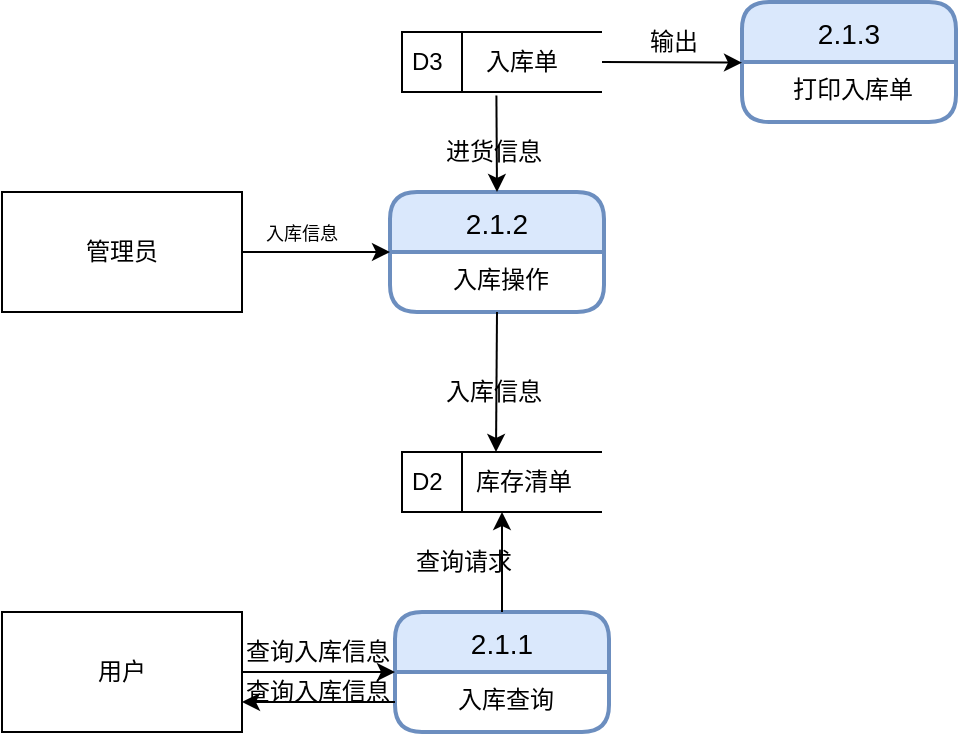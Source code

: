 <mxfile version="10.6.1" type="github"><diagram id="dhwkty_AlcniORoovK5R" name="Page-1"><mxGraphModel dx="1667" dy="403" grid="1" gridSize="10" guides="1" tooltips="1" connect="1" arrows="1" fold="1" page="1" pageScale="1" pageWidth="827" pageHeight="1169" math="0" shadow="0"><root><mxCell id="0"/><mxCell id="1" parent="0"/><mxCell id="NMSrnLNrcJJBkJ3dv9SG-1" value="D3" style="html=1;dashed=0;whitespace=wrap;shape=mxgraph.dfd.dataStoreID;align=left;spacingLeft=3;points=[[0,0],[0.5,0],[1,0],[0,0.5],[1,0.5],[0,1],[0.5,1],[1,1]];" parent="1" vertex="1"><mxGeometry x="40" y="70" width="100" height="30" as="geometry"/></mxCell><mxCell id="NMSrnLNrcJJBkJ3dv9SG-2" value="入库单" style="text;html=1;resizable=0;points=[];autosize=1;align=left;verticalAlign=top;spacingTop=-4;" parent="1" vertex="1"><mxGeometry x="80" y="75" width="50" height="20" as="geometry"/></mxCell><mxCell id="NMSrnLNrcJJBkJ3dv9SG-3" value="2.1.2" style="swimlane;childLayout=stackLayout;horizontal=1;startSize=30;horizontalStack=0;rounded=1;fontSize=14;fontStyle=0;strokeWidth=2;resizeParent=0;resizeLast=1;shadow=0;dashed=0;align=center;fillColor=#dae8fc;strokeColor=#6c8ebf;" parent="1" vertex="1"><mxGeometry x="34" y="150" width="107" height="60" as="geometry"/></mxCell><mxCell id="NMSrnLNrcJJBkJ3dv9SG-4" value="入库操作" style="align=center;strokeColor=none;fillColor=none;spacingLeft=4;fontSize=12;verticalAlign=top;resizable=0;rotatable=0;part=1;" parent="NMSrnLNrcJJBkJ3dv9SG-3" vertex="1"><mxGeometry y="30" width="107" height="30" as="geometry"/></mxCell><mxCell id="NMSrnLNrcJJBkJ3dv9SG-5" value="" style="endArrow=classic;html=1;entryX=0.5;entryY=0;entryDx=0;entryDy=0;exitX=0.472;exitY=1.06;exitDx=0;exitDy=0;exitPerimeter=0;" parent="1" source="NMSrnLNrcJJBkJ3dv9SG-1" target="NMSrnLNrcJJBkJ3dv9SG-3" edge="1"><mxGeometry width="50" height="50" relative="1" as="geometry"><mxPoint x="10" y="160" as="sourcePoint"/><mxPoint x="60" y="110" as="targetPoint"/></mxGeometry></mxCell><mxCell id="xRN1GW7IkJIaRzZJkUfV-1" value="进货信息" style="text;html=1;resizable=0;points=[];autosize=1;align=left;verticalAlign=top;spacingTop=-4;" parent="1" vertex="1"><mxGeometry x="60" y="120" width="60" height="20" as="geometry"/></mxCell><mxCell id="xRN1GW7IkJIaRzZJkUfV-3" value="" style="endArrow=classic;html=1;exitX=1;exitY=0.5;exitDx=0;exitDy=0;entryX=0;entryY=0.5;entryDx=0;entryDy=0;" parent="1" target="NMSrnLNrcJJBkJ3dv9SG-3" edge="1"><mxGeometry width="50" height="50" relative="1" as="geometry"><mxPoint x="-40" y="180" as="sourcePoint"/><mxPoint x="30" y="170" as="targetPoint"/></mxGeometry></mxCell><mxCell id="xRN1GW7IkJIaRzZJkUfV-4" value="&lt;font style=&quot;font-size: 9px&quot;&gt;入库信息&lt;/font&gt;" style="text;html=1;resizable=0;points=[];autosize=1;align=left;verticalAlign=top;spacingTop=-4;" parent="1" vertex="1"><mxGeometry x="-30" y="160" width="60" height="20" as="geometry"/></mxCell><mxCell id="xRN1GW7IkJIaRzZJkUfV-5" value="" style="endArrow=classic;html=1;exitX=0.5;exitY=1;exitDx=0;exitDy=0;" parent="1" source="NMSrnLNrcJJBkJ3dv9SG-4" edge="1"><mxGeometry width="50" height="50" relative="1" as="geometry"><mxPoint x="60" y="270" as="sourcePoint"/><mxPoint x="87" y="280" as="targetPoint"/></mxGeometry></mxCell><mxCell id="xRN1GW7IkJIaRzZJkUfV-6" value="入库信息" style="text;html=1;resizable=0;points=[];autosize=1;align=left;verticalAlign=top;spacingTop=-4;" parent="1" vertex="1"><mxGeometry x="60" y="240" width="60" height="20" as="geometry"/></mxCell><mxCell id="xRN1GW7IkJIaRzZJkUfV-8" value="D2" style="html=1;dashed=0;whitespace=wrap;shape=mxgraph.dfd.dataStoreID;align=left;spacingLeft=3;points=[[0,0],[0.5,0],[1,0],[0,0.5],[1,0.5],[0,1],[0.5,1],[1,1]];" parent="1" vertex="1"><mxGeometry x="40" y="280" width="100" height="30" as="geometry"/></mxCell><mxCell id="xRN1GW7IkJIaRzZJkUfV-9" value="库存清单" style="text;html=1;resizable=0;points=[];autosize=1;align=left;verticalAlign=top;spacingTop=-4;" parent="1" vertex="1"><mxGeometry x="75" y="285" width="60" height="20" as="geometry"/></mxCell><mxCell id="xRN1GW7IkJIaRzZJkUfV-10" value="2.1.1" style="swimlane;childLayout=stackLayout;horizontal=1;startSize=30;horizontalStack=0;rounded=1;fontSize=14;fontStyle=0;strokeWidth=2;resizeParent=0;resizeLast=1;shadow=0;dashed=0;align=center;fillColor=#dae8fc;strokeColor=#6c8ebf;" parent="1" vertex="1"><mxGeometry x="36.5" y="360" width="107" height="60" as="geometry"/></mxCell><mxCell id="xRN1GW7IkJIaRzZJkUfV-11" value="入库查询" style="align=center;strokeColor=none;fillColor=none;spacingLeft=4;fontSize=12;verticalAlign=top;resizable=0;rotatable=0;part=1;" parent="xRN1GW7IkJIaRzZJkUfV-10" vertex="1"><mxGeometry y="30" width="107" height="30" as="geometry"/></mxCell><mxCell id="xRN1GW7IkJIaRzZJkUfV-12" value="" style="endArrow=classic;html=1;entryX=0.5;entryY=1;entryDx=0;entryDy=0;exitX=0.5;exitY=0;exitDx=0;exitDy=0;" parent="1" source="xRN1GW7IkJIaRzZJkUfV-10" target="xRN1GW7IkJIaRzZJkUfV-8" edge="1"><mxGeometry width="50" height="50" relative="1" as="geometry"><mxPoint x="180" y="340" as="sourcePoint"/><mxPoint x="130" y="320" as="targetPoint"/></mxGeometry></mxCell><mxCell id="xRN1GW7IkJIaRzZJkUfV-14" value="查询请求" style="text;html=1;resizable=0;points=[];autosize=1;align=left;verticalAlign=top;spacingTop=-4;" parent="1" vertex="1"><mxGeometry x="45" y="325" width="60" height="20" as="geometry"/></mxCell><mxCell id="xRN1GW7IkJIaRzZJkUfV-16" value="" style="endArrow=classic;html=1;entryX=0;entryY=0.5;entryDx=0;entryDy=0;" parent="1" target="xRN1GW7IkJIaRzZJkUfV-10" edge="1"><mxGeometry width="50" height="50" relative="1" as="geometry"><mxPoint x="-40" y="390" as="sourcePoint"/><mxPoint x="30" y="382" as="targetPoint"/><Array as="points"/></mxGeometry></mxCell><mxCell id="xRN1GW7IkJIaRzZJkUfV-17" value="查询入库信息" style="text;html=1;resizable=0;points=[];autosize=1;align=left;verticalAlign=top;spacingTop=-4;" parent="1" vertex="1"><mxGeometry x="-40" y="370" width="90" height="20" as="geometry"/></mxCell><mxCell id="xRN1GW7IkJIaRzZJkUfV-20" value="2.1.3" style="swimlane;childLayout=stackLayout;horizontal=1;startSize=30;horizontalStack=0;rounded=1;fontSize=14;fontStyle=0;strokeWidth=2;resizeParent=0;resizeLast=1;shadow=0;dashed=0;align=center;fillColor=#dae8fc;strokeColor=#6c8ebf;" parent="1" vertex="1"><mxGeometry x="210" y="55" width="107" height="60" as="geometry"/></mxCell><mxCell id="xRN1GW7IkJIaRzZJkUfV-21" value="打印入库单" style="align=center;strokeColor=none;fillColor=none;spacingLeft=4;fontSize=12;verticalAlign=top;resizable=0;rotatable=0;part=1;" parent="xRN1GW7IkJIaRzZJkUfV-20" vertex="1"><mxGeometry y="30" width="107" height="30" as="geometry"/></mxCell><mxCell id="xRN1GW7IkJIaRzZJkUfV-22" value="" style="endArrow=classic;html=1;exitX=1;exitY=0.5;exitDx=0;exitDy=0;entryX=0;entryY=0.011;entryDx=0;entryDy=0;entryPerimeter=0;" parent="1" source="NMSrnLNrcJJBkJ3dv9SG-1" target="xRN1GW7IkJIaRzZJkUfV-21" edge="1"><mxGeometry width="50" height="50" relative="1" as="geometry"><mxPoint x="140" y="170" as="sourcePoint"/><mxPoint x="190" y="120" as="targetPoint"/></mxGeometry></mxCell><mxCell id="xRN1GW7IkJIaRzZJkUfV-23" value="输出" style="text;html=1;resizable=0;points=[];autosize=1;align=left;verticalAlign=top;spacingTop=-4;" parent="1" vertex="1"><mxGeometry x="162" y="65" width="40" height="20" as="geometry"/></mxCell><mxCell id="7_DEYmimZS2jQADt8fau-1" value="管理员" style="rounded=0;whiteSpace=wrap;html=1;" vertex="1" parent="1"><mxGeometry x="-160" y="150" width="120" height="60" as="geometry"/></mxCell><mxCell id="7_DEYmimZS2jQADt8fau-3" value="用户" style="rounded=0;whiteSpace=wrap;html=1;" vertex="1" parent="1"><mxGeometry x="-160" y="360" width="120" height="60" as="geometry"/></mxCell><mxCell id="7_DEYmimZS2jQADt8fau-4" value="" style="endArrow=classic;html=1;exitX=0;exitY=0.5;exitDx=0;exitDy=0;entryX=1;entryY=0.75;entryDx=0;entryDy=0;" edge="1" parent="1" source="xRN1GW7IkJIaRzZJkUfV-11" target="7_DEYmimZS2jQADt8fau-3"><mxGeometry width="50" height="50" relative="1" as="geometry"><mxPoint x="-50" y="470" as="sourcePoint"/><mxPoint y="420" as="targetPoint"/></mxGeometry></mxCell><mxCell id="7_DEYmimZS2jQADt8fau-5" value="查询入库信息" style="text;html=1;resizable=0;points=[];autosize=1;align=left;verticalAlign=top;spacingTop=-4;" vertex="1" parent="1"><mxGeometry x="-40" y="390" width="90" height="20" as="geometry"/></mxCell></root></mxGraphModel></diagram></mxfile>